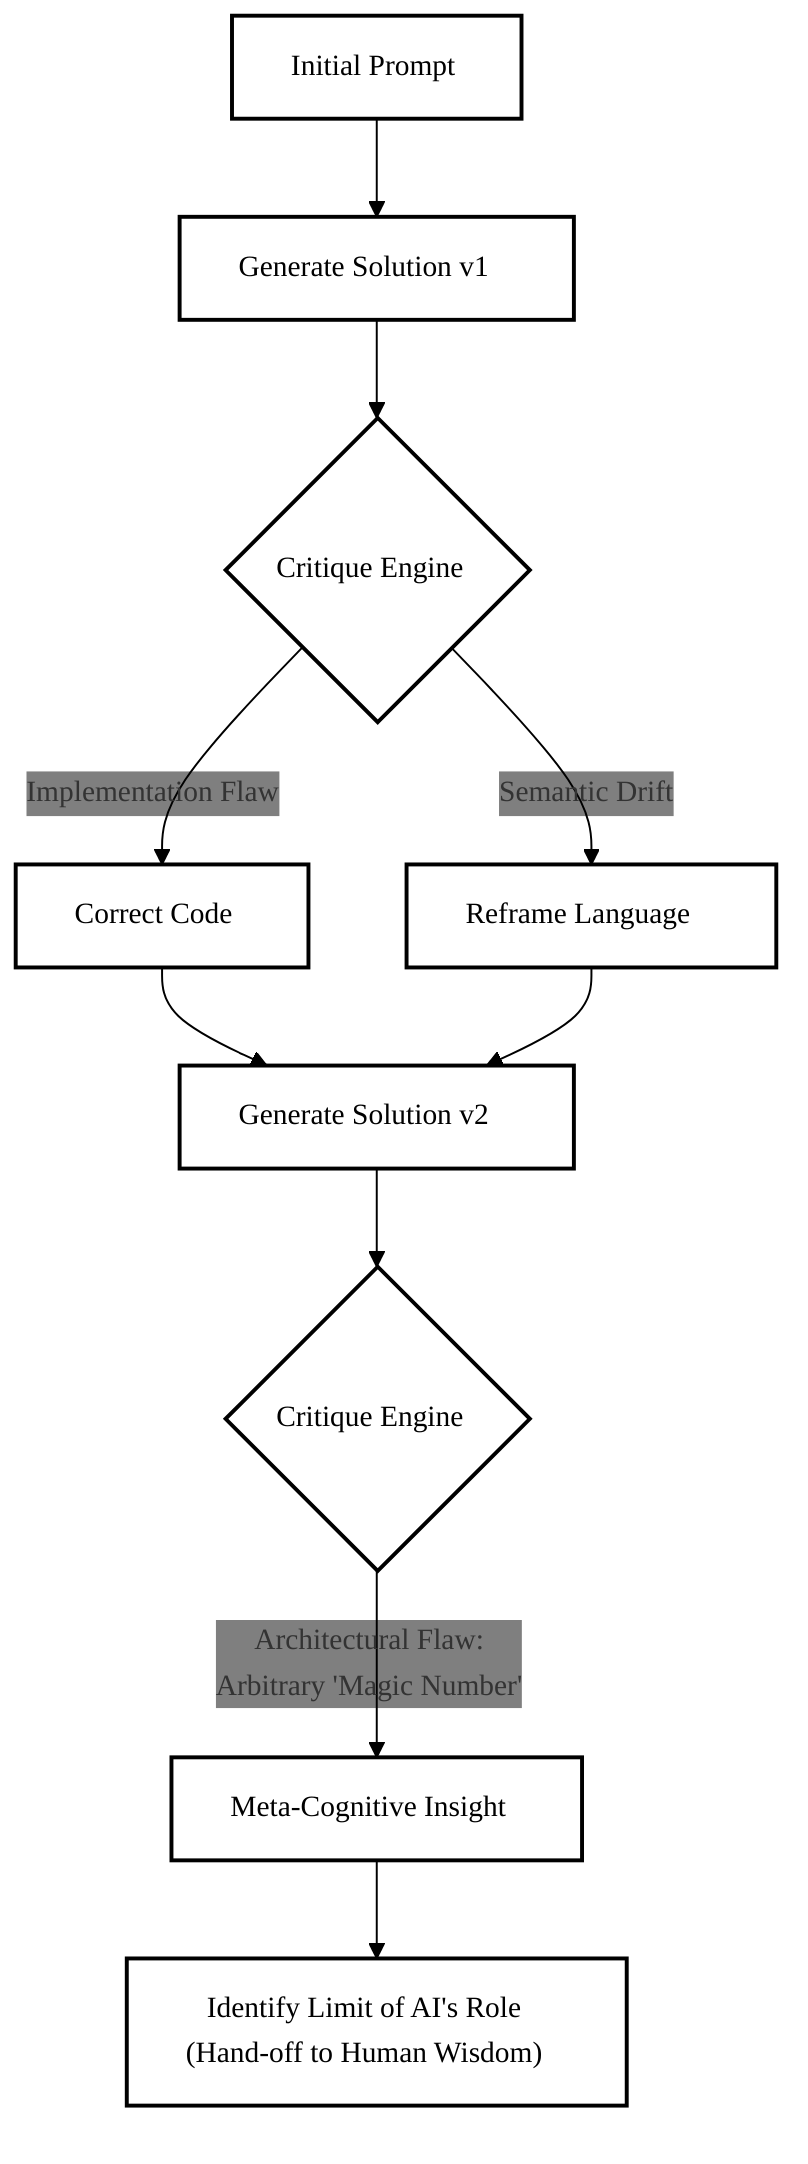 %%{init: {"theme": "base", "themeVariables": {
  "primaryColor": "transparent",
  "tertiaryColor": "transparent",
  "edgeLabelBackground": "transparent",
  "fontFamily": "Inter, Helvetica, Arial, sans-serif",
  "fontSize": "15px",
  "lineColor": "#000",
  "textColor": "#000"
}}}%%
graph TD
    A["Initial Prompt"] --> B["Generate Solution v1"]
    B --> C{"Critique Engine"}
    C -- "Implementation Flaw" --> D["Correct Code"]
    C -- "Semantic Drift" --> E["Reframe Language"]
    D & E --> F["Generate Solution v2"]
    F --> G{"Critique Engine"}
    G -- "Architectural Flaw:\nArbitrary 'Magic Number'" --> H["Meta-Cognitive Insight"]
    H --> I["Identify Limit of AI's Role\n(Hand-off to Human Wisdom)"]

    style A stroke:#000,stroke-width:2px,fill:transparent,color:#000
    style B stroke:#000,stroke-width:2px,fill:transparent,color:#000
    style C stroke:#000,stroke-width:2px,fill:transparent,color:#000
    style D stroke:#000,stroke-width:2px,fill:transparent,color:#000
    style E stroke:#000,stroke-width:2px,fill:transparent,color:#000
    style F stroke:#000,stroke-width:2px,fill:transparent,color:#000
    style G stroke:#000,stroke-width:2px,fill:transparent,color:#000
    style H stroke:#000,stroke-width:2px,fill:transparent,color:#000
    style I stroke:#000,stroke-width:2px,fill:transparent,color:#000